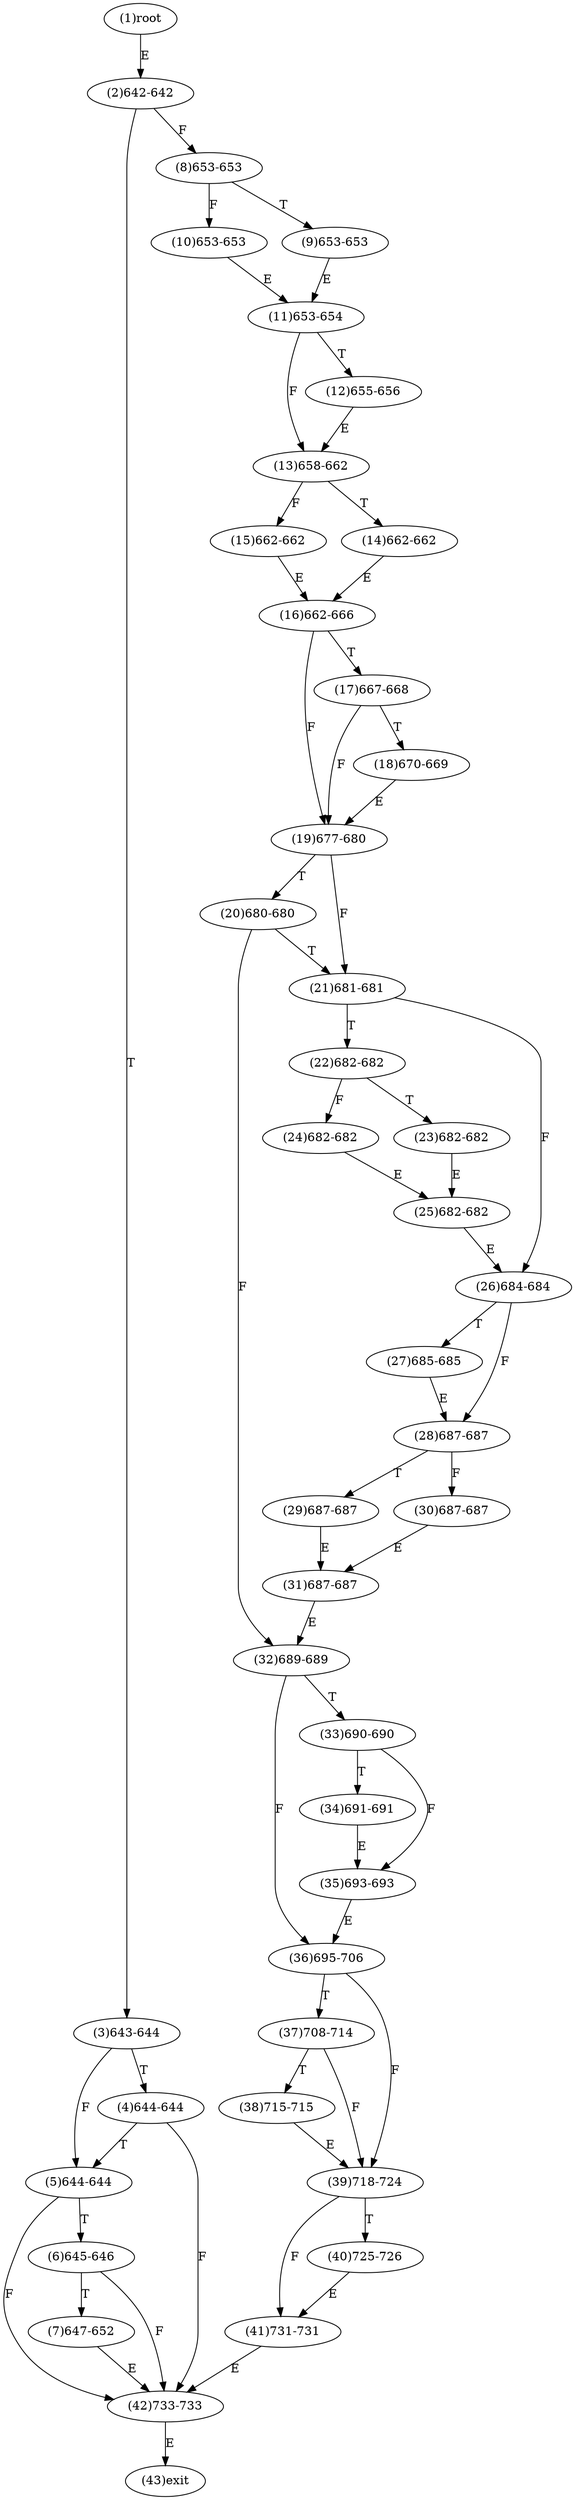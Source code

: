 digraph "" { 
1[ label="(1)root"];
2[ label="(2)642-642"];
3[ label="(3)643-644"];
4[ label="(4)644-644"];
5[ label="(5)644-644"];
6[ label="(6)645-646"];
7[ label="(7)647-652"];
8[ label="(8)653-653"];
9[ label="(9)653-653"];
10[ label="(10)653-653"];
11[ label="(11)653-654"];
12[ label="(12)655-656"];
13[ label="(13)658-662"];
14[ label="(14)662-662"];
15[ label="(15)662-662"];
17[ label="(17)667-668"];
16[ label="(16)662-666"];
19[ label="(19)677-680"];
18[ label="(18)670-669"];
21[ label="(21)681-681"];
20[ label="(20)680-680"];
23[ label="(23)682-682"];
22[ label="(22)682-682"];
25[ label="(25)682-682"];
24[ label="(24)682-682"];
27[ label="(27)685-685"];
26[ label="(26)684-684"];
29[ label="(29)687-687"];
28[ label="(28)687-687"];
31[ label="(31)687-687"];
30[ label="(30)687-687"];
34[ label="(34)691-691"];
35[ label="(35)693-693"];
32[ label="(32)689-689"];
33[ label="(33)690-690"];
38[ label="(38)715-715"];
39[ label="(39)718-724"];
36[ label="(36)695-706"];
37[ label="(37)708-714"];
42[ label="(42)733-733"];
43[ label="(43)exit"];
40[ label="(40)725-726"];
41[ label="(41)731-731"];
1->2[ label="E"];
2->8[ label="F"];
2->3[ label="T"];
3->5[ label="F"];
3->4[ label="T"];
4->42[ label="F"];
4->5[ label="T"];
5->42[ label="F"];
5->6[ label="T"];
6->42[ label="F"];
6->7[ label="T"];
7->42[ label="E"];
8->10[ label="F"];
8->9[ label="T"];
9->11[ label="E"];
10->11[ label="E"];
11->13[ label="F"];
11->12[ label="T"];
12->13[ label="E"];
13->15[ label="F"];
13->14[ label="T"];
14->16[ label="E"];
15->16[ label="E"];
16->19[ label="F"];
16->17[ label="T"];
17->19[ label="F"];
17->18[ label="T"];
18->19[ label="E"];
19->21[ label="F"];
19->20[ label="T"];
20->32[ label="F"];
20->21[ label="T"];
21->26[ label="F"];
21->22[ label="T"];
22->24[ label="F"];
22->23[ label="T"];
23->25[ label="E"];
24->25[ label="E"];
25->26[ label="E"];
26->28[ label="F"];
26->27[ label="T"];
27->28[ label="E"];
28->30[ label="F"];
28->29[ label="T"];
29->31[ label="E"];
30->31[ label="E"];
31->32[ label="E"];
32->36[ label="F"];
32->33[ label="T"];
33->35[ label="F"];
33->34[ label="T"];
34->35[ label="E"];
35->36[ label="E"];
36->39[ label="F"];
36->37[ label="T"];
37->39[ label="F"];
37->38[ label="T"];
38->39[ label="E"];
39->41[ label="F"];
39->40[ label="T"];
40->41[ label="E"];
41->42[ label="E"];
42->43[ label="E"];
}